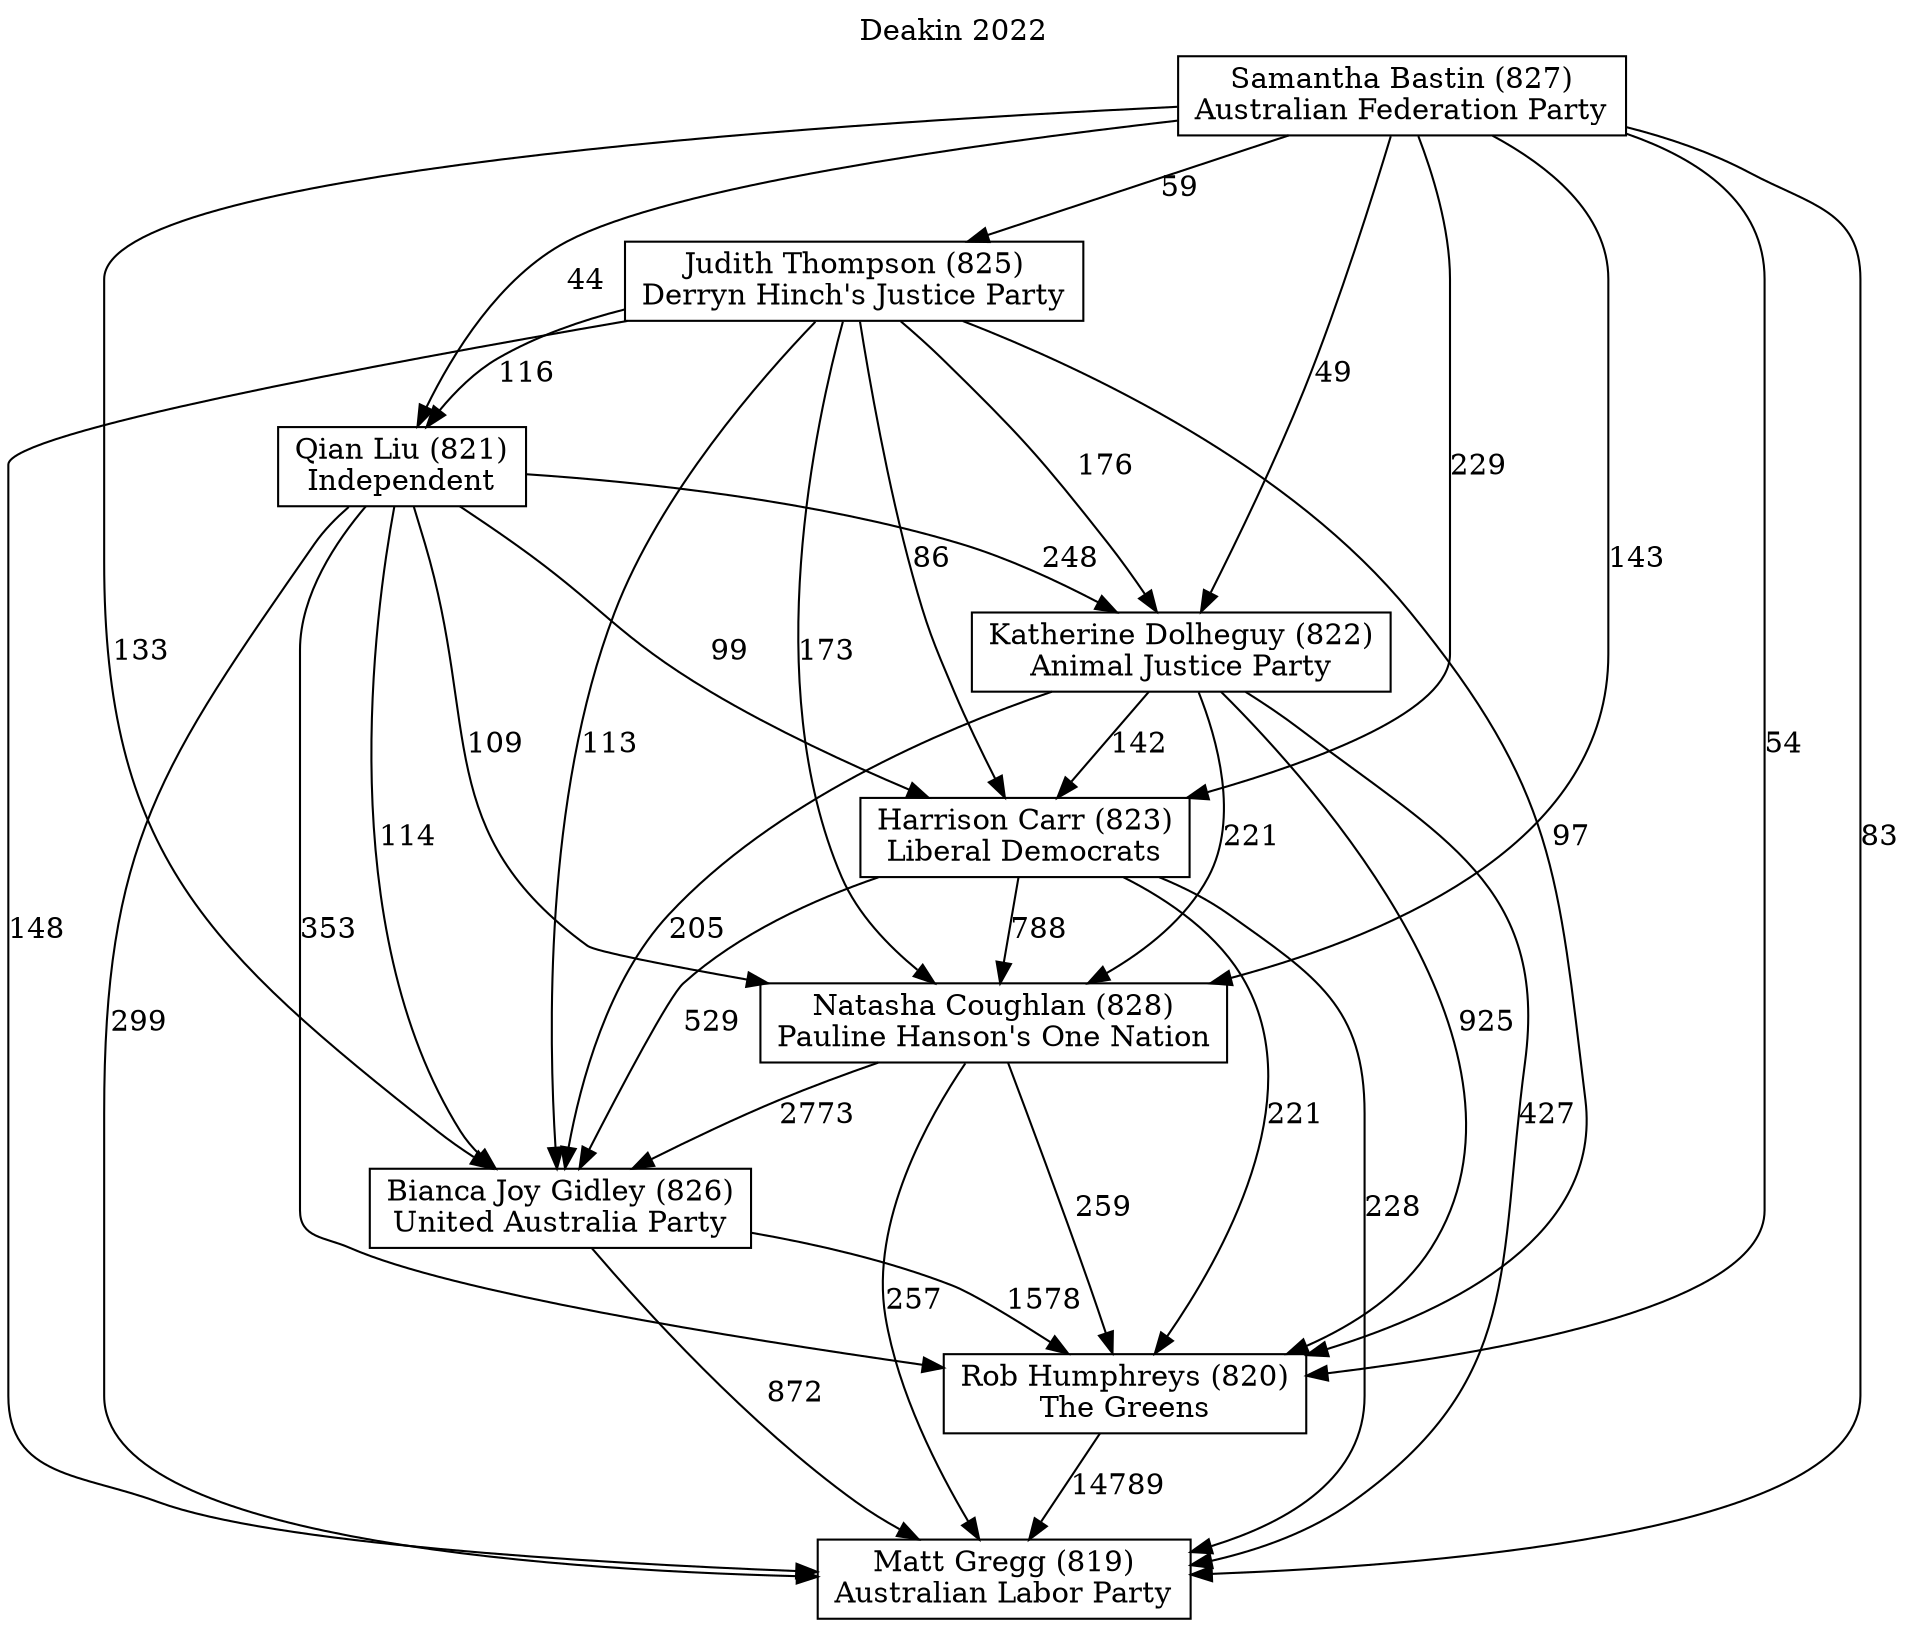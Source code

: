 // House preference flow
digraph "Matt Gregg (819)_Deakin_2022" {
	graph [label="Deakin 2022" labelloc=t mclimit=10]
	node [shape=box]
	"Katherine Dolheguy (822)" [label="Katherine Dolheguy (822)
Animal Justice Party"]
	"Harrison Carr (823)" [label="Harrison Carr (823)
Liberal Democrats"]
	"Bianca Joy Gidley (826)" [label="Bianca Joy Gidley (826)
United Australia Party"]
	"Rob Humphreys (820)" [label="Rob Humphreys (820)
The Greens"]
	"Natasha Coughlan (828)" [label="Natasha Coughlan (828)
Pauline Hanson's One Nation"]
	"Qian Liu (821)" [label="Qian Liu (821)
Independent"]
	"Samantha Bastin (827)" [label="Samantha Bastin (827)
Australian Federation Party"]
	"Judith Thompson (825)" [label="Judith Thompson (825)
Derryn Hinch's Justice Party"]
	"Matt Gregg (819)" [label="Matt Gregg (819)
Australian Labor Party"]
	"Judith Thompson (825)" -> "Natasha Coughlan (828)" [label=173]
	"Katherine Dolheguy (822)" -> "Harrison Carr (823)" [label=142]
	"Samantha Bastin (827)" -> "Rob Humphreys (820)" [label=54]
	"Judith Thompson (825)" -> "Matt Gregg (819)" [label=148]
	"Natasha Coughlan (828)" -> "Rob Humphreys (820)" [label=259]
	"Judith Thompson (825)" -> "Rob Humphreys (820)" [label=97]
	"Judith Thompson (825)" -> "Harrison Carr (823)" [label=86]
	"Samantha Bastin (827)" -> "Judith Thompson (825)" [label=59]
	"Katherine Dolheguy (822)" -> "Natasha Coughlan (828)" [label=221]
	"Rob Humphreys (820)" -> "Matt Gregg (819)" [label=14789]
	"Samantha Bastin (827)" -> "Qian Liu (821)" [label=44]
	"Harrison Carr (823)" -> "Rob Humphreys (820)" [label=221]
	"Harrison Carr (823)" -> "Natasha Coughlan (828)" [label=788]
	"Judith Thompson (825)" -> "Katherine Dolheguy (822)" [label=176]
	"Qian Liu (821)" -> "Matt Gregg (819)" [label=299]
	"Qian Liu (821)" -> "Rob Humphreys (820)" [label=353]
	"Qian Liu (821)" -> "Harrison Carr (823)" [label=99]
	"Natasha Coughlan (828)" -> "Matt Gregg (819)" [label=257]
	"Judith Thompson (825)" -> "Qian Liu (821)" [label=116]
	"Qian Liu (821)" -> "Natasha Coughlan (828)" [label=109]
	"Katherine Dolheguy (822)" -> "Matt Gregg (819)" [label=427]
	"Katherine Dolheguy (822)" -> "Bianca Joy Gidley (826)" [label=205]
	"Samantha Bastin (827)" -> "Harrison Carr (823)" [label=229]
	"Qian Liu (821)" -> "Bianca Joy Gidley (826)" [label=114]
	"Natasha Coughlan (828)" -> "Bianca Joy Gidley (826)" [label=2773]
	"Harrison Carr (823)" -> "Matt Gregg (819)" [label=228]
	"Judith Thompson (825)" -> "Bianca Joy Gidley (826)" [label=113]
	"Samantha Bastin (827)" -> "Matt Gregg (819)" [label=83]
	"Bianca Joy Gidley (826)" -> "Matt Gregg (819)" [label=872]
	"Katherine Dolheguy (822)" -> "Rob Humphreys (820)" [label=925]
	"Samantha Bastin (827)" -> "Katherine Dolheguy (822)" [label=49]
	"Qian Liu (821)" -> "Katherine Dolheguy (822)" [label=248]
	"Harrison Carr (823)" -> "Bianca Joy Gidley (826)" [label=529]
	"Bianca Joy Gidley (826)" -> "Rob Humphreys (820)" [label=1578]
	"Samantha Bastin (827)" -> "Natasha Coughlan (828)" [label=143]
	"Samantha Bastin (827)" -> "Bianca Joy Gidley (826)" [label=133]
}
